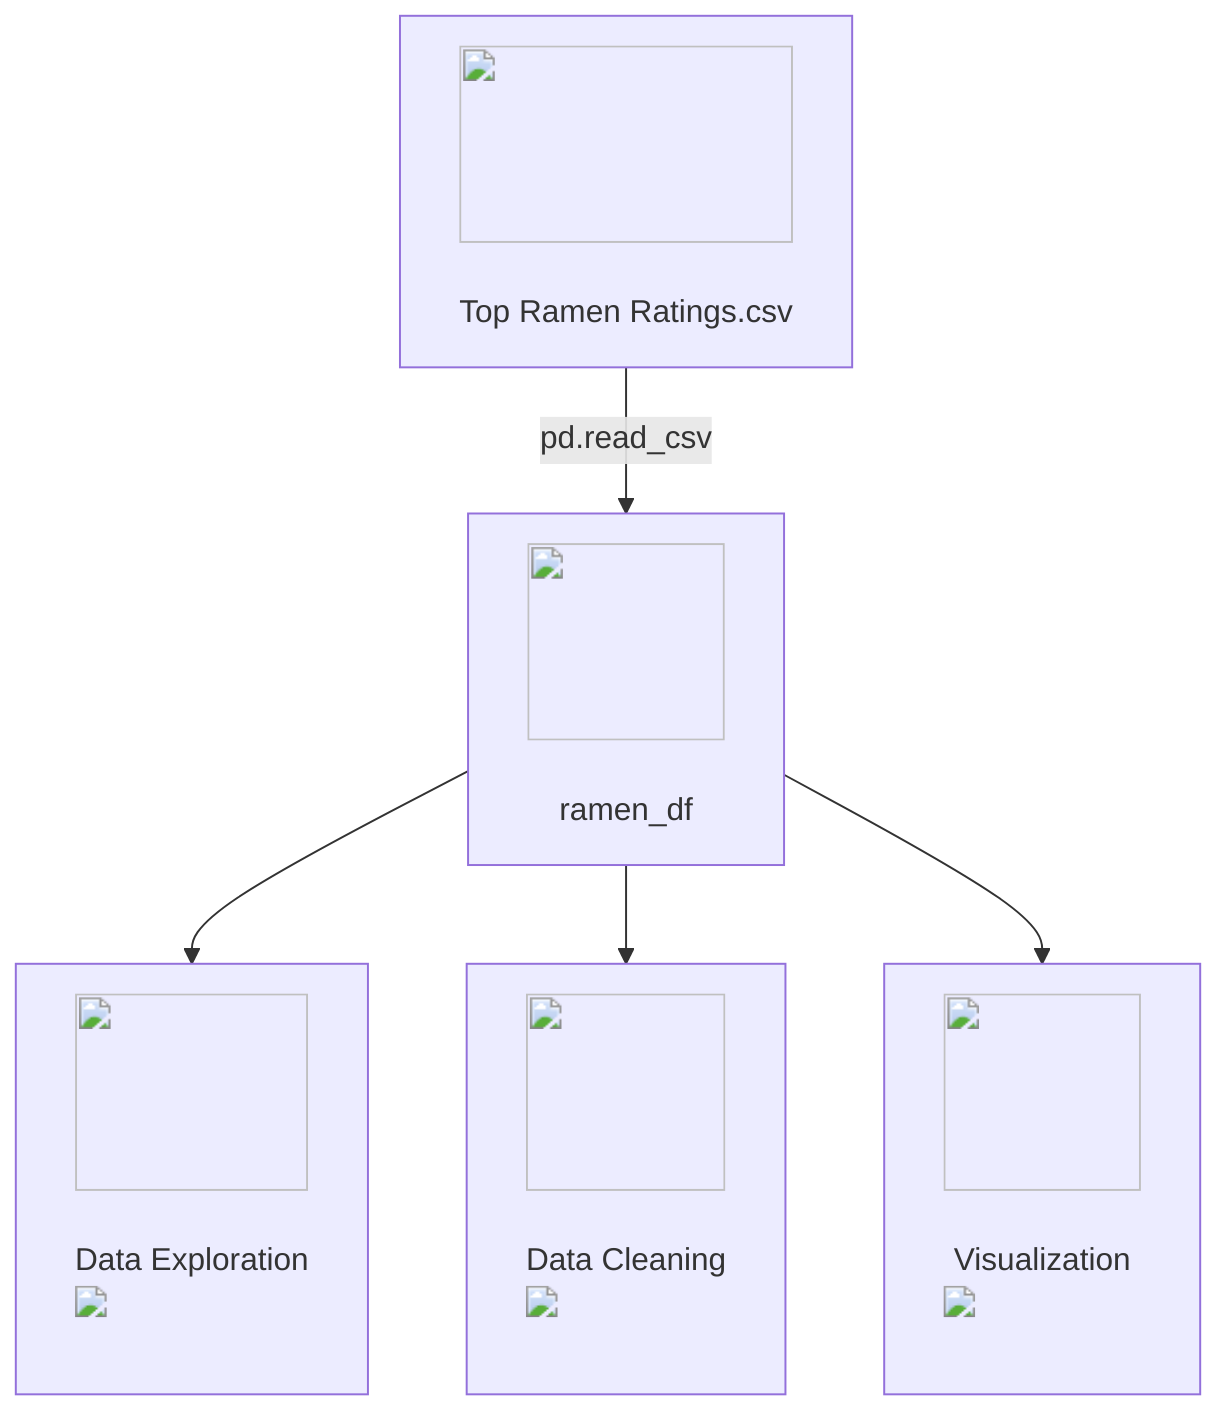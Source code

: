 graph TD
    A["<img src='icons/file.svg' width=100 height=100/> <br/> Top Ramen Ratings.csv"]
    %% A node representing the source CSV file containing ramen ratings data
    
    B["<img src='icons/table.svg' width=100 height=100/> <br/> ramen_df"]
    %% Node representing ramen_df, a DataFrame for cleaned and preprocessed data
    
    A -->|"pd.read_csv"| B
    %% Transition showing that ramen_df is created by reading the CSV file
    
    B --> C["<img src='icons/column_split.svg' width=100 height=100/> <br/> Data Exploration <img src='dummy_plots/scatter_plot_template.svg'/> <br/>"]
    %% Data exploration activities performed on ramen_df
    
    B --> D["<img src='icons/row_split.svg' width=100 height=100/> <br/> Data Cleaning <img src='dummy_plots/barplot_template.svg'/> <br/>"]
    %% Data cleaning activities performed on ramen_df such as renaming and dropping columns
    
    B --> E["<img src='icons/column_split.svg' width=100 height=100/> <br/> Visualization <img src='dummy_plots/boxplot_template.svg'/> <br/>"]
    %% Visualization activities performed on ramen_df